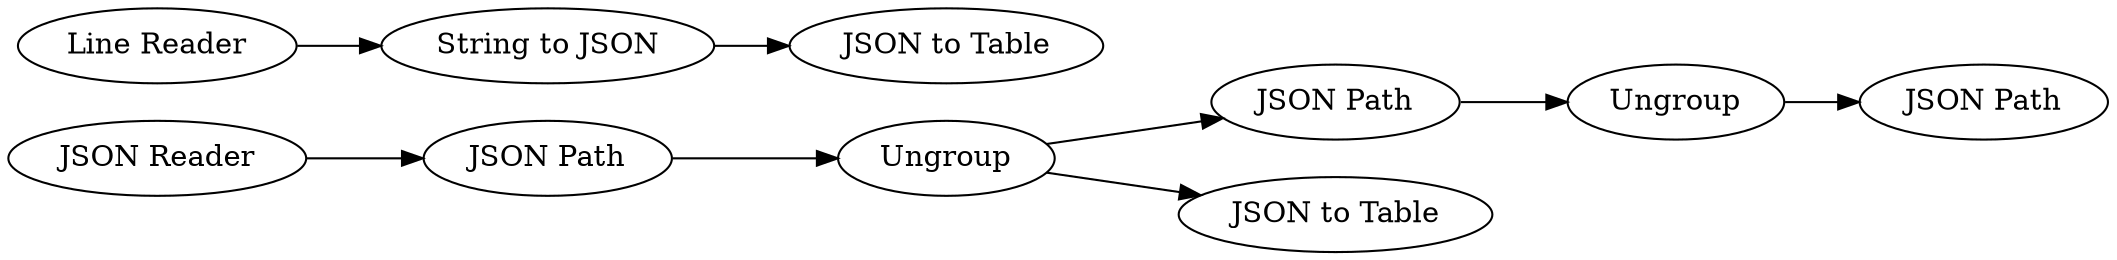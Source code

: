 digraph {
	3 -> 9
	11 -> 10
	7 -> 8
	3 -> 4
	9 -> 11
	1 -> 2
	2 -> 3
	6 -> 7
	1 [label="JSON Reader"]
	7 [label="String to JSON"]
	9 [label="JSON Path"]
	11 [label=Ungroup]
	4 [label="JSON to Table"]
	6 [label="Line Reader"]
	8 [label="JSON to Table"]
	3 [label=Ungroup]
	2 [label="JSON Path"]
	10 [label="JSON Path"]
	rankdir=LR
}
